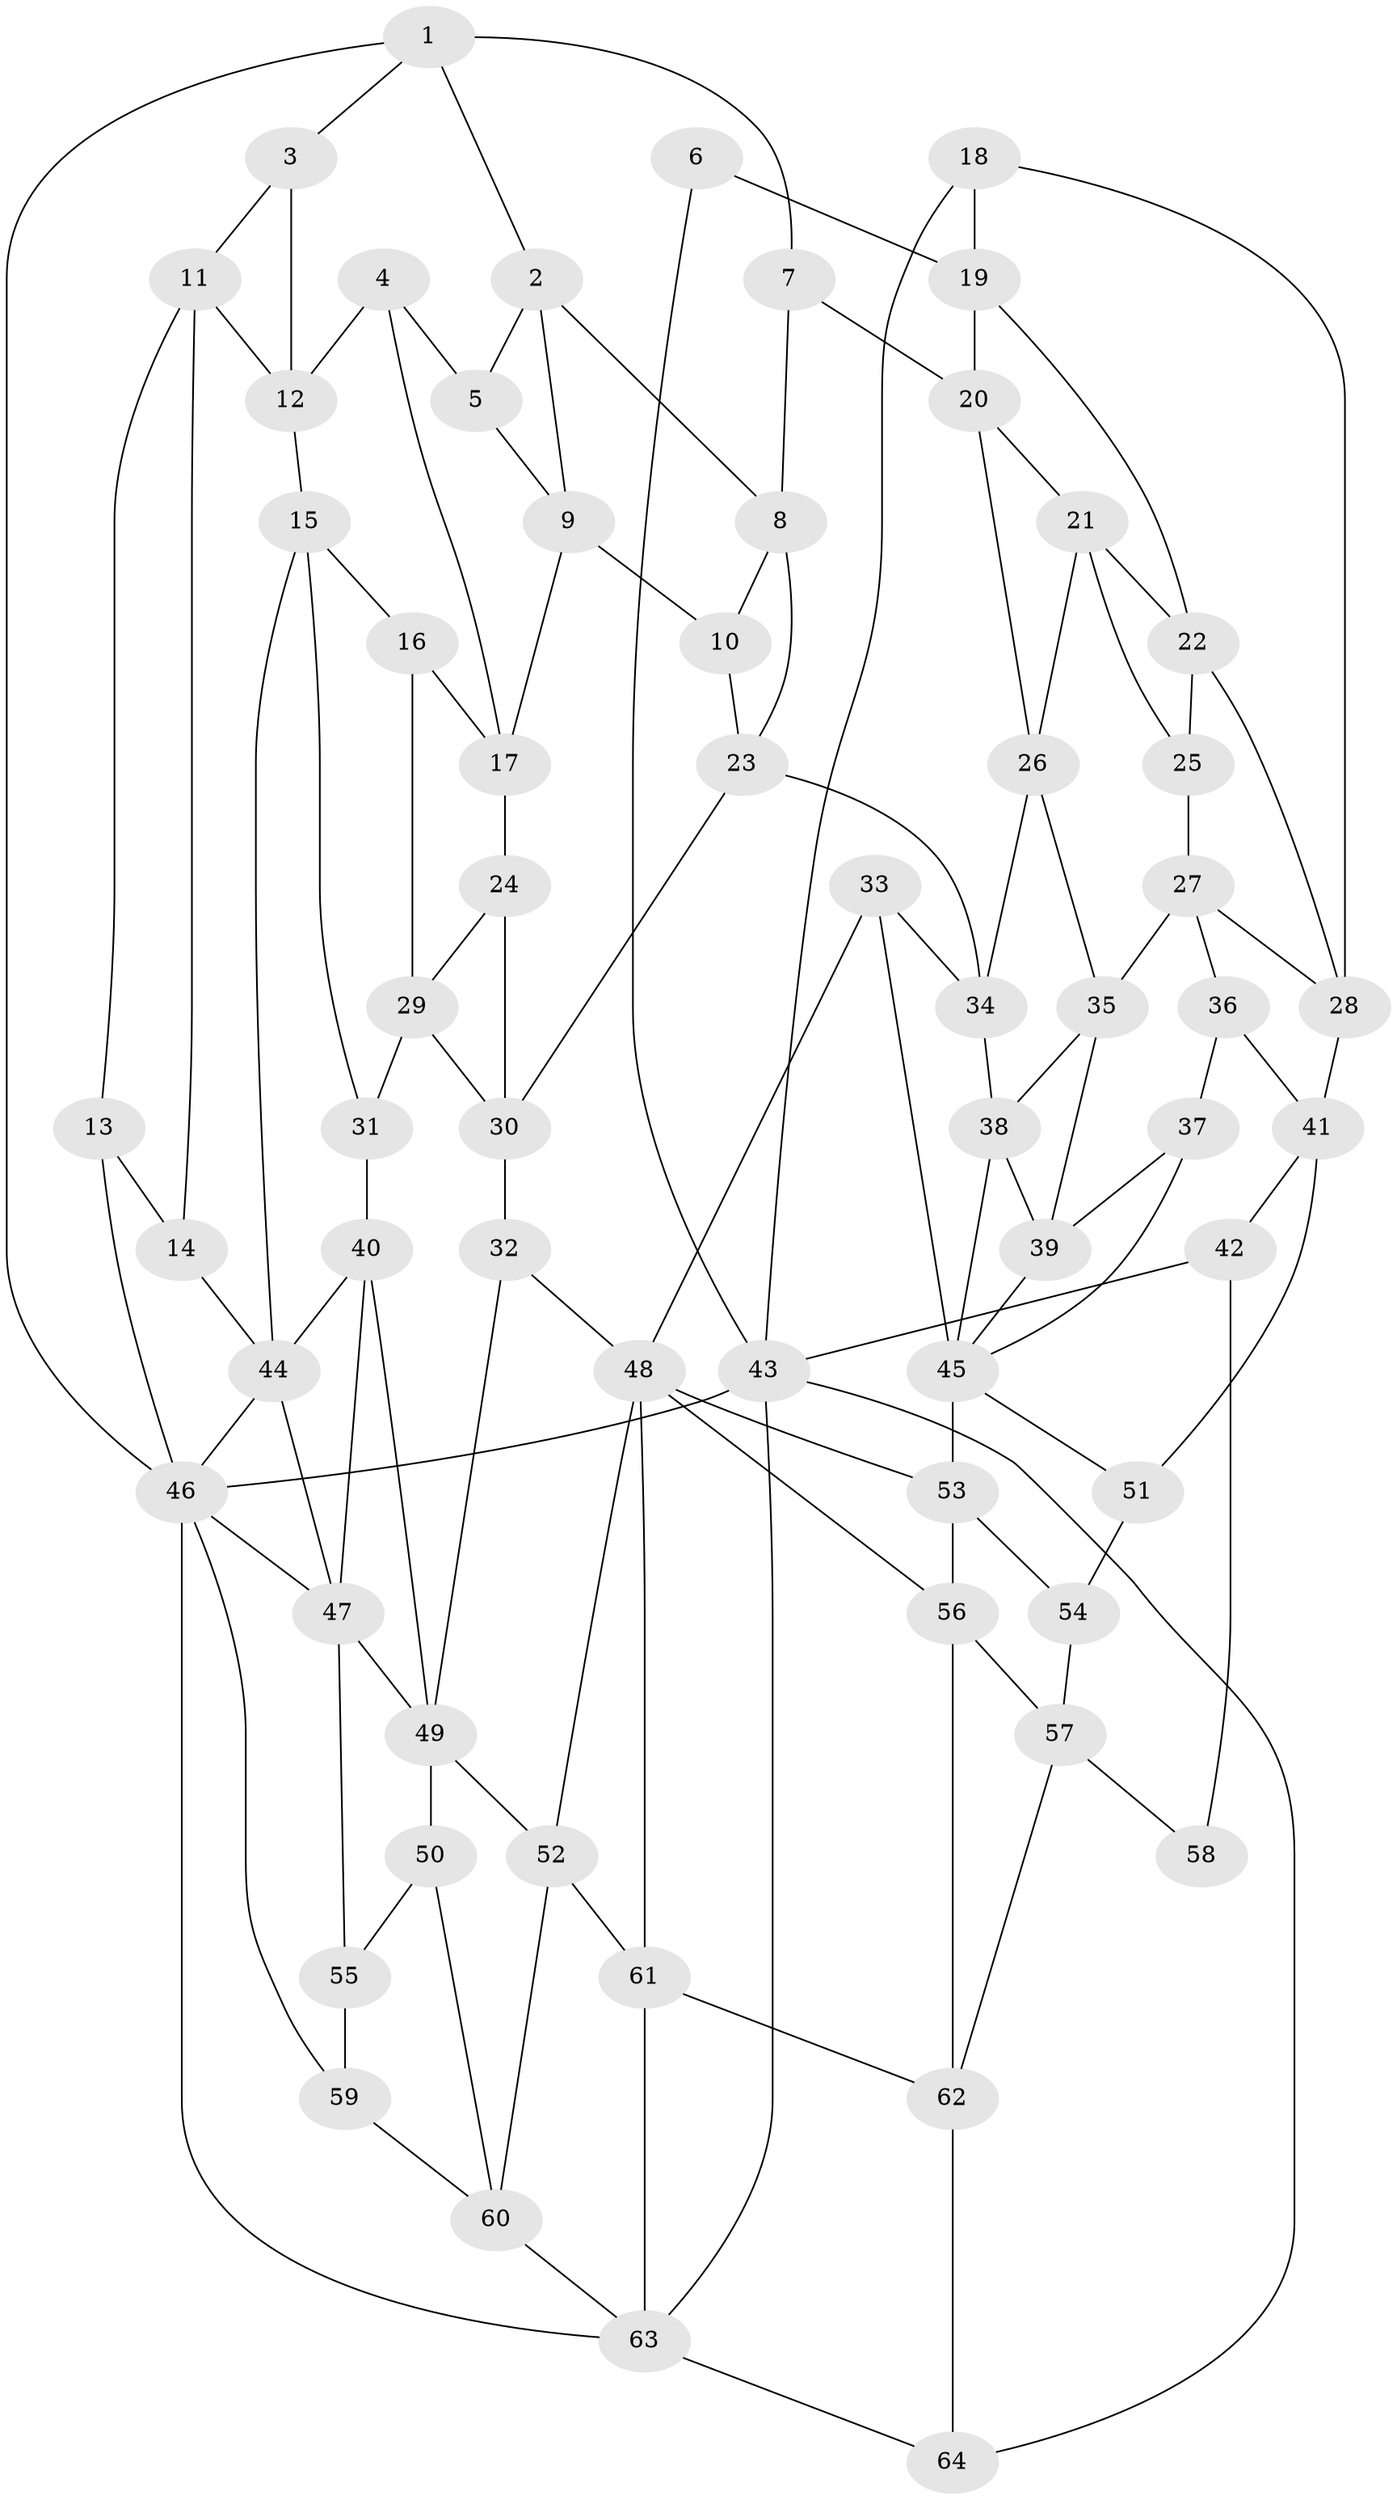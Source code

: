 // original degree distribution, {3: 0.023622047244094488, 5: 0.5275590551181102, 4: 0.2283464566929134, 6: 0.2204724409448819}
// Generated by graph-tools (version 1.1) at 2025/27/03/09/25 03:27:15]
// undirected, 64 vertices, 121 edges
graph export_dot {
graph [start="1"]
  node [color=gray90,style=filled];
  1;
  2;
  3;
  4;
  5;
  6;
  7;
  8;
  9;
  10;
  11;
  12;
  13;
  14;
  15;
  16;
  17;
  18;
  19;
  20;
  21;
  22;
  23;
  24;
  25;
  26;
  27;
  28;
  29;
  30;
  31;
  32;
  33;
  34;
  35;
  36;
  37;
  38;
  39;
  40;
  41;
  42;
  43;
  44;
  45;
  46;
  47;
  48;
  49;
  50;
  51;
  52;
  53;
  54;
  55;
  56;
  57;
  58;
  59;
  60;
  61;
  62;
  63;
  64;
  1 -- 2 [weight=1.0];
  1 -- 3 [weight=1.0];
  1 -- 7 [weight=1.0];
  1 -- 46 [weight=1.0];
  2 -- 5 [weight=1.0];
  2 -- 8 [weight=1.0];
  2 -- 9 [weight=1.0];
  3 -- 11 [weight=1.0];
  3 -- 12 [weight=1.0];
  4 -- 5 [weight=1.0];
  4 -- 12 [weight=1.0];
  4 -- 17 [weight=1.0];
  5 -- 9 [weight=1.0];
  6 -- 19 [weight=1.0];
  6 -- 43 [weight=1.0];
  7 -- 8 [weight=1.0];
  7 -- 20 [weight=1.0];
  8 -- 10 [weight=1.0];
  8 -- 23 [weight=1.0];
  9 -- 10 [weight=1.0];
  9 -- 17 [weight=1.0];
  10 -- 23 [weight=1.0];
  11 -- 12 [weight=1.0];
  11 -- 13 [weight=1.0];
  11 -- 14 [weight=1.0];
  12 -- 15 [weight=1.0];
  13 -- 14 [weight=1.0];
  13 -- 46 [weight=2.0];
  14 -- 44 [weight=1.0];
  15 -- 16 [weight=1.0];
  15 -- 31 [weight=1.0];
  15 -- 44 [weight=1.0];
  16 -- 17 [weight=1.0];
  16 -- 29 [weight=1.0];
  17 -- 24 [weight=1.0];
  18 -- 19 [weight=1.0];
  18 -- 28 [weight=1.0];
  18 -- 43 [weight=1.0];
  19 -- 20 [weight=1.0];
  19 -- 22 [weight=1.0];
  20 -- 21 [weight=1.0];
  20 -- 26 [weight=1.0];
  21 -- 22 [weight=1.0];
  21 -- 25 [weight=1.0];
  21 -- 26 [weight=1.0];
  22 -- 25 [weight=1.0];
  22 -- 28 [weight=1.0];
  23 -- 30 [weight=1.0];
  23 -- 34 [weight=1.0];
  24 -- 29 [weight=1.0];
  24 -- 30 [weight=1.0];
  25 -- 27 [weight=1.0];
  26 -- 34 [weight=1.0];
  26 -- 35 [weight=1.0];
  27 -- 28 [weight=1.0];
  27 -- 35 [weight=1.0];
  27 -- 36 [weight=1.0];
  28 -- 41 [weight=1.0];
  29 -- 30 [weight=1.0];
  29 -- 31 [weight=1.0];
  30 -- 32 [weight=1.0];
  31 -- 40 [weight=1.0];
  32 -- 48 [weight=1.0];
  32 -- 49 [weight=1.0];
  33 -- 34 [weight=1.0];
  33 -- 45 [weight=1.0];
  33 -- 48 [weight=1.0];
  34 -- 38 [weight=1.0];
  35 -- 38 [weight=1.0];
  35 -- 39 [weight=1.0];
  36 -- 37 [weight=2.0];
  36 -- 41 [weight=1.0];
  37 -- 39 [weight=1.0];
  37 -- 45 [weight=1.0];
  38 -- 39 [weight=1.0];
  38 -- 45 [weight=1.0];
  39 -- 45 [weight=1.0];
  40 -- 44 [weight=1.0];
  40 -- 47 [weight=1.0];
  40 -- 49 [weight=1.0];
  41 -- 42 [weight=1.0];
  41 -- 51 [weight=1.0];
  42 -- 43 [weight=1.0];
  42 -- 58 [weight=2.0];
  43 -- 46 [weight=1.0];
  43 -- 63 [weight=1.0];
  43 -- 64 [weight=1.0];
  44 -- 46 [weight=1.0];
  44 -- 47 [weight=2.0];
  45 -- 51 [weight=1.0];
  45 -- 53 [weight=1.0];
  46 -- 47 [weight=1.0];
  46 -- 59 [weight=1.0];
  46 -- 63 [weight=1.0];
  47 -- 49 [weight=1.0];
  47 -- 55 [weight=1.0];
  48 -- 52 [weight=1.0];
  48 -- 53 [weight=1.0];
  48 -- 56 [weight=1.0];
  48 -- 61 [weight=1.0];
  49 -- 50 [weight=2.0];
  49 -- 52 [weight=1.0];
  50 -- 55 [weight=1.0];
  50 -- 60 [weight=1.0];
  51 -- 54 [weight=2.0];
  52 -- 60 [weight=1.0];
  52 -- 61 [weight=1.0];
  53 -- 54 [weight=1.0];
  53 -- 56 [weight=1.0];
  54 -- 57 [weight=1.0];
  55 -- 59 [weight=2.0];
  56 -- 57 [weight=1.0];
  56 -- 62 [weight=1.0];
  57 -- 58 [weight=1.0];
  57 -- 62 [weight=1.0];
  59 -- 60 [weight=1.0];
  60 -- 63 [weight=1.0];
  61 -- 62 [weight=1.0];
  61 -- 63 [weight=1.0];
  62 -- 64 [weight=1.0];
  63 -- 64 [weight=1.0];
}
